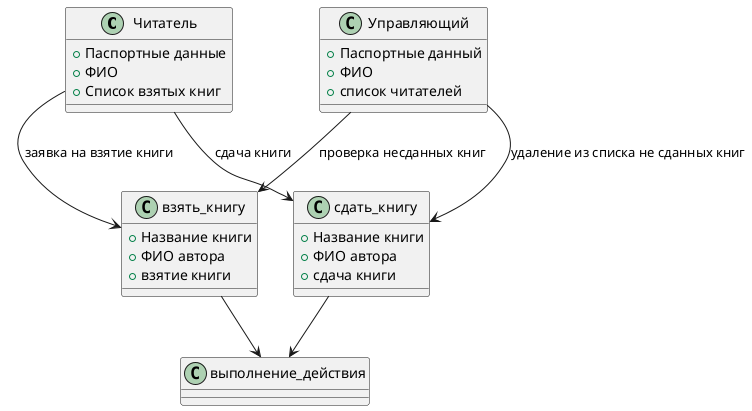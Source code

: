 @startuml
class Читатель {
+Паспортные данные
+ФИО
+Список взятых книг
}
class Управляющий{
+Паспортные данный
+ФИО
+список читателей
}
class взять_книгу{
+Название книги
+ФИО автора
+взятие книги
}
class сдать_книгу{
+Название книги
+ФИО автора
+сдача книги
}
Читатель --> взять_книгу:заявка на взятие книги
Управляющий --> взять_книгу:проверка несданных книг
Читатель --> сдать_книгу:сдача книги
Управляющий --> сдать_книгу:удаление из списка не сданных книг
взять_книгу --> выполнение_действия
сдать_книгу --> выполнение_действия
@enduml
